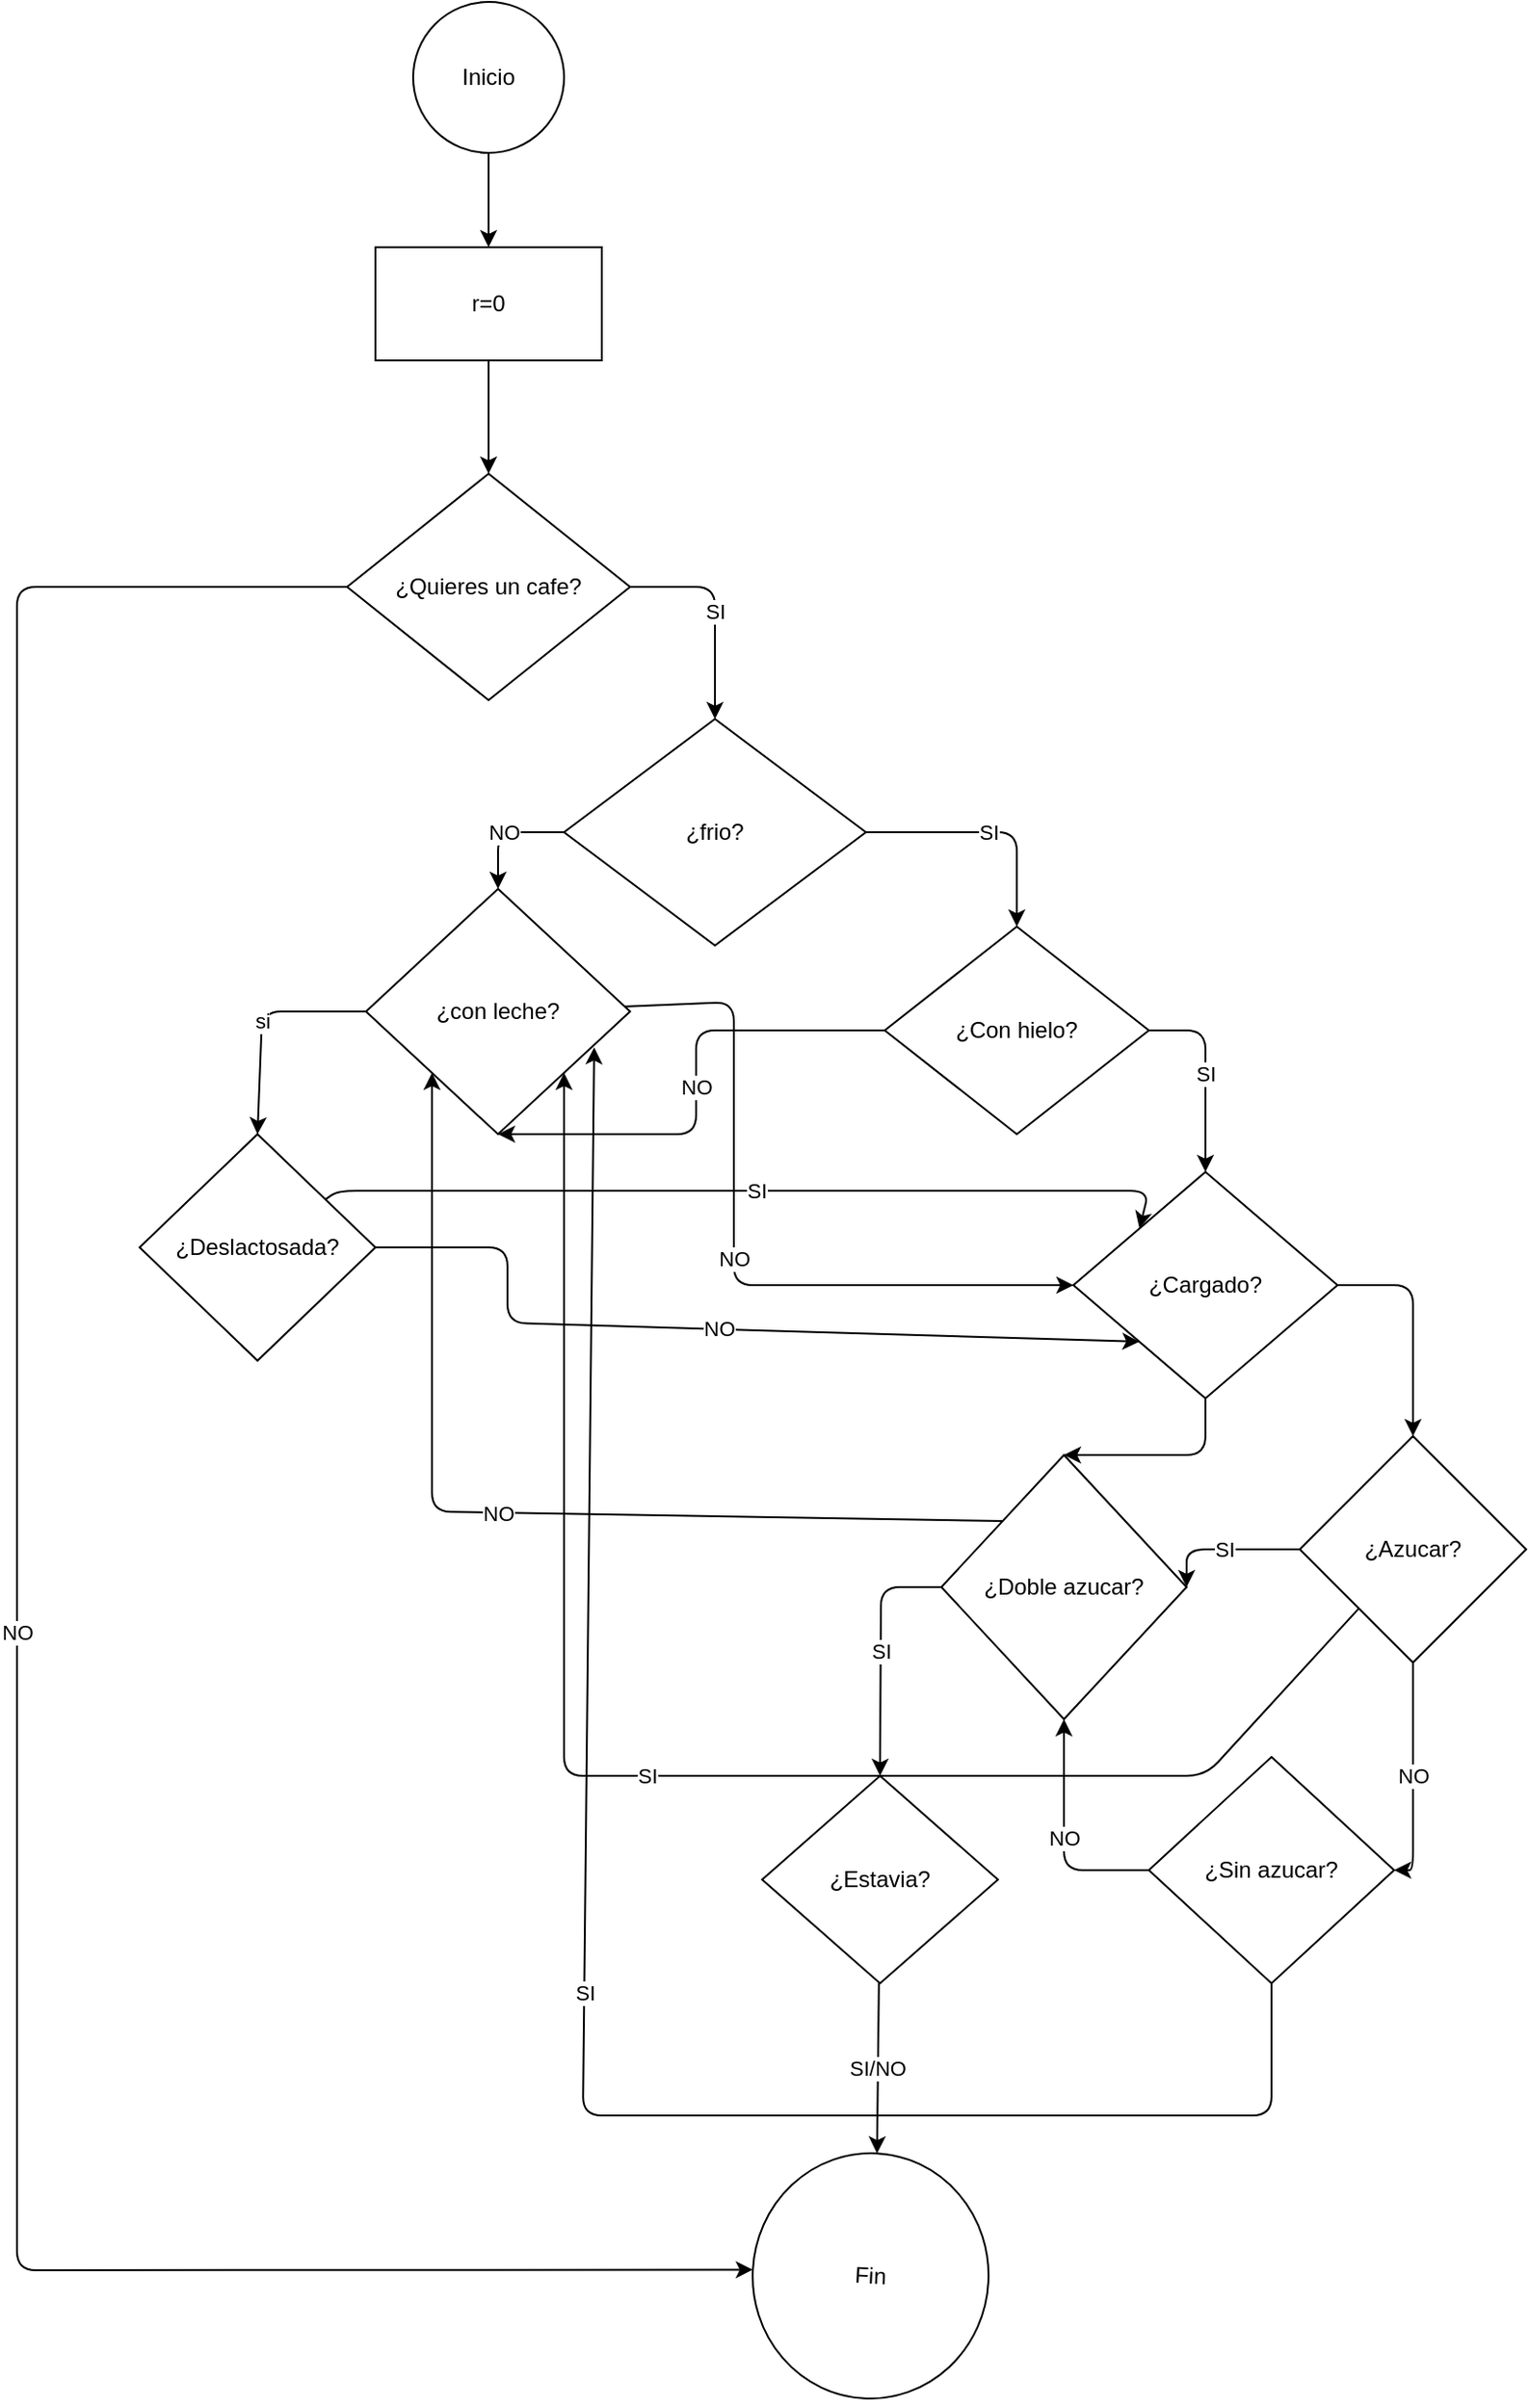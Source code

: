 <mxfile>
    <diagram id="3UaqVdWeSoeF1HjSMmIn" name="Page-1">
        <mxGraphModel dx="1682" dy="513" grid="1" gridSize="10" guides="1" tooltips="1" connect="1" arrows="1" fold="1" page="1" pageScale="1" pageWidth="850" pageHeight="1100" math="0" shadow="0">
            <root>
                <mxCell id="0"/>
                <mxCell id="1" parent="0"/>
                <mxCell id="44" style="edgeStyle=none;html=1;entryX=0.5;entryY=0;entryDx=0;entryDy=0;" edge="1" parent="1" source="3" target="4">
                    <mxGeometry relative="1" as="geometry"/>
                </mxCell>
                <mxCell id="3" value="Inicio" style="ellipse;whiteSpace=wrap;html=1;" parent="1" vertex="1">
                    <mxGeometry x="160" y="30" width="80" height="80" as="geometry"/>
                </mxCell>
                <mxCell id="43" style="edgeStyle=none;html=1;entryX=0.5;entryY=0;entryDx=0;entryDy=0;" edge="1" parent="1" source="4" target="5">
                    <mxGeometry relative="1" as="geometry"/>
                </mxCell>
                <mxCell id="4" value="r=0" style="whiteSpace=wrap;html=1;" parent="1" vertex="1">
                    <mxGeometry x="140" y="160" width="120" height="60" as="geometry"/>
                </mxCell>
                <mxCell id="10" value="SI" style="edgeStyle=none;html=1;entryX=0.5;entryY=0;entryDx=0;entryDy=0;" parent="1" source="5" target="9" edge="1">
                    <mxGeometry relative="1" as="geometry">
                        <Array as="points">
                            <mxPoint x="320" y="340"/>
                        </Array>
                    </mxGeometry>
                </mxCell>
                <mxCell id="42" value="NO" style="edgeStyle=none;html=1;entryX=0;entryY=0.5;entryDx=0;entryDy=0;" edge="1" parent="1" source="5" target="40">
                    <mxGeometry relative="1" as="geometry">
                        <Array as="points">
                            <mxPoint x="-50" y="340"/>
                            <mxPoint x="-50" y="680"/>
                            <mxPoint x="-50" y="1232"/>
                        </Array>
                    </mxGeometry>
                </mxCell>
                <mxCell id="5" value="¿Quieres un cafe?" style="rhombus;whiteSpace=wrap;html=1;" parent="1" vertex="1">
                    <mxGeometry x="125" y="280" width="150" height="120" as="geometry"/>
                </mxCell>
                <mxCell id="17" value="SI" style="edgeStyle=none;html=1;exitX=1;exitY=0.5;exitDx=0;exitDy=0;entryX=0.5;entryY=0;entryDx=0;entryDy=0;" edge="1" parent="1" source="7" target="12">
                    <mxGeometry relative="1" as="geometry">
                        <mxPoint x="587" y="650" as="targetPoint"/>
                        <Array as="points">
                            <mxPoint x="580" y="575"/>
                        </Array>
                    </mxGeometry>
                </mxCell>
                <mxCell id="19" value="NO" style="edgeStyle=none;html=1;entryX=0.5;entryY=1;entryDx=0;entryDy=0;" edge="1" parent="1" source="7" target="13">
                    <mxGeometry relative="1" as="geometry">
                        <Array as="points">
                            <mxPoint x="310" y="575"/>
                            <mxPoint x="310" y="630"/>
                        </Array>
                    </mxGeometry>
                </mxCell>
                <mxCell id="7" value="¿Con hielo?" style="rhombus;whiteSpace=wrap;html=1;" parent="1" vertex="1">
                    <mxGeometry x="410" y="520" width="140" height="110" as="geometry"/>
                </mxCell>
                <mxCell id="11" value="SI" style="edgeStyle=none;html=1;entryX=0.5;entryY=0;entryDx=0;entryDy=0;" parent="1" source="9" target="7" edge="1">
                    <mxGeometry relative="1" as="geometry">
                        <Array as="points">
                            <mxPoint x="480" y="470"/>
                        </Array>
                    </mxGeometry>
                </mxCell>
                <mxCell id="15" value="NO" style="edgeStyle=none;html=1;entryX=0.5;entryY=0;entryDx=0;entryDy=0;" edge="1" parent="1" source="9" target="13">
                    <mxGeometry relative="1" as="geometry">
                        <Array as="points">
                            <mxPoint x="205" y="470"/>
                        </Array>
                    </mxGeometry>
                </mxCell>
                <mxCell id="9" value="¿frio?" style="rhombus;whiteSpace=wrap;html=1;" parent="1" vertex="1">
                    <mxGeometry x="240" y="410" width="160" height="120" as="geometry"/>
                </mxCell>
                <mxCell id="21" style="edgeStyle=none;html=1;entryX=0.5;entryY=0;entryDx=0;entryDy=0;" edge="1" parent="1" source="12" target="20">
                    <mxGeometry relative="1" as="geometry">
                        <Array as="points">
                            <mxPoint x="690" y="710"/>
                        </Array>
                    </mxGeometry>
                </mxCell>
                <mxCell id="23" style="edgeStyle=none;html=1;entryX=0.5;entryY=0;entryDx=0;entryDy=0;" edge="1" parent="1" source="12" target="22">
                    <mxGeometry relative="1" as="geometry">
                        <Array as="points">
                            <mxPoint x="580" y="800"/>
                        </Array>
                    </mxGeometry>
                </mxCell>
                <mxCell id="12" value="¿Cargado?" style="rhombus;whiteSpace=wrap;html=1;" parent="1" vertex="1">
                    <mxGeometry x="510" y="650" width="140" height="120" as="geometry"/>
                </mxCell>
                <mxCell id="16" value="si" style="edgeStyle=none;html=1;entryX=0.5;entryY=0;entryDx=0;entryDy=0;" edge="1" parent="1" source="13" target="14">
                    <mxGeometry relative="1" as="geometry">
                        <Array as="points">
                            <mxPoint x="80" y="565"/>
                        </Array>
                    </mxGeometry>
                </mxCell>
                <mxCell id="18" value="NO" style="edgeStyle=none;html=1;entryX=0;entryY=0.5;entryDx=0;entryDy=0;" edge="1" parent="1" source="13" target="12">
                    <mxGeometry relative="1" as="geometry">
                        <Array as="points">
                            <mxPoint x="330" y="560"/>
                            <mxPoint x="330" y="710"/>
                        </Array>
                    </mxGeometry>
                </mxCell>
                <mxCell id="13" value="¿con leche?" style="rhombus;whiteSpace=wrap;html=1;" vertex="1" parent="1">
                    <mxGeometry x="135" y="500" width="140" height="130" as="geometry"/>
                </mxCell>
                <mxCell id="38" value="NO" style="edgeStyle=none;html=1;entryX=0;entryY=1;entryDx=0;entryDy=0;" edge="1" parent="1" source="14" target="12">
                    <mxGeometry relative="1" as="geometry">
                        <Array as="points">
                            <mxPoint x="210" y="690"/>
                            <mxPoint x="210" y="730"/>
                        </Array>
                    </mxGeometry>
                </mxCell>
                <mxCell id="39" value="SI" style="edgeStyle=none;html=1;entryX=0;entryY=0;entryDx=0;entryDy=0;" edge="1" parent="1" source="14" target="12">
                    <mxGeometry relative="1" as="geometry">
                        <Array as="points">
                            <mxPoint x="120" y="660"/>
                            <mxPoint x="550" y="660"/>
                        </Array>
                    </mxGeometry>
                </mxCell>
                <mxCell id="14" value="¿Deslactosada?" style="rhombus;whiteSpace=wrap;html=1;" vertex="1" parent="1">
                    <mxGeometry x="15" y="630" width="125" height="120" as="geometry"/>
                </mxCell>
                <mxCell id="25" value="SI" style="edgeStyle=none;html=1;entryX=1;entryY=1;entryDx=0;entryDy=0;" edge="1" parent="1" source="20" target="13">
                    <mxGeometry relative="1" as="geometry">
                        <Array as="points">
                            <mxPoint x="580" y="970"/>
                            <mxPoint x="390" y="970"/>
                            <mxPoint x="240" y="970"/>
                            <mxPoint x="240" y="780"/>
                        </Array>
                    </mxGeometry>
                </mxCell>
                <mxCell id="33" value="SI" style="edgeStyle=none;html=1;entryX=1;entryY=0.5;entryDx=0;entryDy=0;" edge="1" parent="1" source="20" target="22">
                    <mxGeometry relative="1" as="geometry">
                        <Array as="points">
                            <mxPoint x="570" y="850"/>
                        </Array>
                    </mxGeometry>
                </mxCell>
                <mxCell id="34" value="NO" style="edgeStyle=none;html=1;entryX=1;entryY=0.5;entryDx=0;entryDy=0;" edge="1" parent="1" source="20" target="31">
                    <mxGeometry relative="1" as="geometry">
                        <Array as="points">
                            <mxPoint x="690" y="1020"/>
                        </Array>
                    </mxGeometry>
                </mxCell>
                <mxCell id="20" value="¿Azucar?" style="rhombus;whiteSpace=wrap;html=1;" vertex="1" parent="1">
                    <mxGeometry x="630" y="790" width="120" height="120" as="geometry"/>
                </mxCell>
                <mxCell id="30" value="SI" style="edgeStyle=none;html=1;entryX=0.5;entryY=0;entryDx=0;entryDy=0;" edge="1" parent="1" source="22" target="28">
                    <mxGeometry relative="1" as="geometry">
                        <Array as="points">
                            <mxPoint x="408" y="870"/>
                        </Array>
                    </mxGeometry>
                </mxCell>
                <mxCell id="37" value="NO" style="edgeStyle=none;html=1;exitX=0;exitY=0;exitDx=0;exitDy=0;entryX=0;entryY=1;entryDx=0;entryDy=0;" edge="1" parent="1" source="22" target="13">
                    <mxGeometry relative="1" as="geometry">
                        <Array as="points">
                            <mxPoint x="170" y="830"/>
                        </Array>
                    </mxGeometry>
                </mxCell>
                <mxCell id="22" value="¿Doble azucar?" style="rhombus;whiteSpace=wrap;html=1;" vertex="1" parent="1">
                    <mxGeometry x="440" y="800" width="130" height="140" as="geometry"/>
                </mxCell>
                <mxCell id="41" value="SI/NO" style="edgeStyle=none;html=1;entryX=0.5;entryY=0;entryDx=0;entryDy=0;" edge="1" parent="1" source="28" target="40">
                    <mxGeometry relative="1" as="geometry"/>
                </mxCell>
                <mxCell id="28" value="¿Estavia?" style="rhombus;whiteSpace=wrap;html=1;" vertex="1" parent="1">
                    <mxGeometry x="345" y="970" width="125" height="110" as="geometry"/>
                </mxCell>
                <mxCell id="35" value="SI" style="edgeStyle=none;html=1;entryX=0.864;entryY=0.646;entryDx=0;entryDy=0;entryPerimeter=0;" edge="1" parent="1" source="31" target="13">
                    <mxGeometry relative="1" as="geometry">
                        <Array as="points">
                            <mxPoint x="615" y="1150"/>
                            <mxPoint x="250" y="1150"/>
                        </Array>
                    </mxGeometry>
                </mxCell>
                <mxCell id="36" value="NO" style="edgeStyle=none;html=1;entryX=0.5;entryY=1;entryDx=0;entryDy=0;" edge="1" parent="1" source="31" target="22">
                    <mxGeometry relative="1" as="geometry">
                        <Array as="points">
                            <mxPoint x="505" y="1020"/>
                        </Array>
                    </mxGeometry>
                </mxCell>
                <mxCell id="31" value="¿Sin azucar?" style="rhombus;whiteSpace=wrap;html=1;" vertex="1" parent="1">
                    <mxGeometry x="550" y="960" width="130" height="120" as="geometry"/>
                </mxCell>
                <mxCell id="40" value="Fin&lt;br&gt;" style="ellipse;whiteSpace=wrap;html=1;rotation=3;" vertex="1" parent="1">
                    <mxGeometry x="340" y="1170" width="125" height="130" as="geometry"/>
                </mxCell>
            </root>
        </mxGraphModel>
    </diagram>
</mxfile>